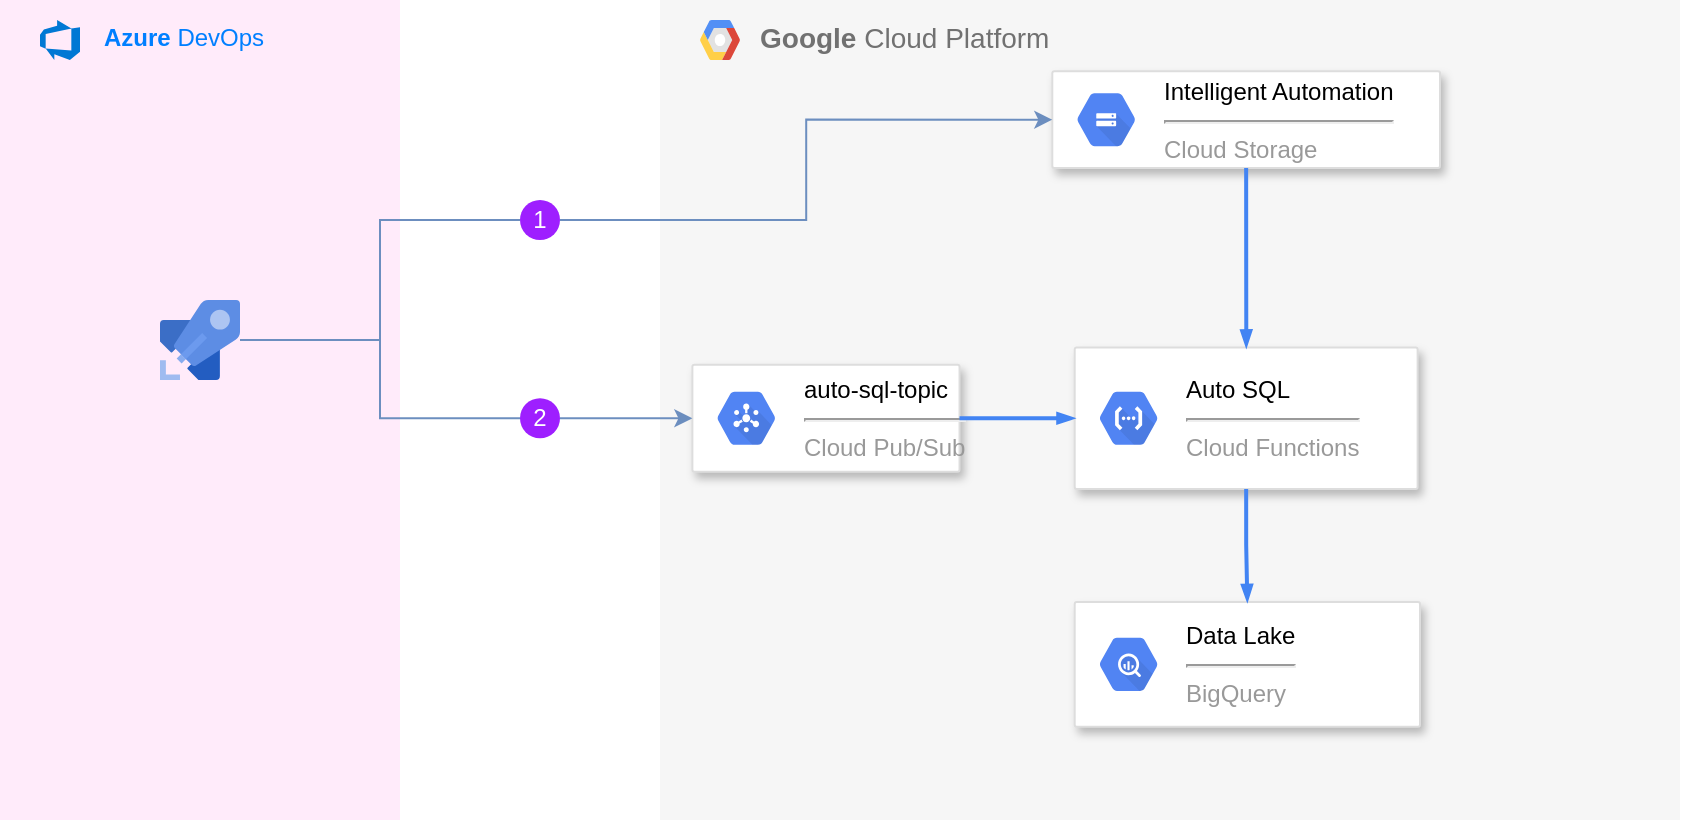 <mxfile version="15.5.1" type="github">
  <diagram id="f106602c-feb2-e66a-4537-3a34d633f6aa" name="Page-1">
    <mxGraphModel dx="1038" dy="613" grid="1" gridSize="10" guides="1" tooltips="1" connect="1" arrows="1" fold="1" page="1" pageScale="1" pageWidth="1169" pageHeight="827" background="none" math="0" shadow="0">
      <root>
        <mxCell id="0" />
        <mxCell id="1" parent="0" />
        <mxCell id="PlTXi9dPVwTUDiqTKwLx-1021" value="&lt;b&gt;Google &lt;/b&gt;Cloud Platform" style="fillColor=#F6F6F6;strokeColor=none;shadow=0;gradientColor=none;fontSize=14;align=left;spacing=10;fontColor=#717171;9E9E9E;verticalAlign=top;spacingTop=-4;fontStyle=0;spacingLeft=40;html=1;" vertex="1" parent="1">
          <mxGeometry x="460" y="60" width="510" height="410" as="geometry" />
        </mxCell>
        <mxCell id="PlTXi9dPVwTUDiqTKwLx-1022" value="" style="shape=mxgraph.gcp2.google_cloud_platform;fillColor=#F6F6F6;strokeColor=none;shadow=0;gradientColor=none;" vertex="1" parent="PlTXi9dPVwTUDiqTKwLx-1021">
          <mxGeometry width="20" height="20" relative="1" as="geometry">
            <mxPoint x="20" y="10" as="offset" />
          </mxGeometry>
        </mxCell>
        <mxCell id="PlTXi9dPVwTUDiqTKwLx-1023" value="" style="strokeColor=#dddddd;shadow=1;strokeWidth=1;rounded=1;absoluteArcSize=1;arcSize=2;" vertex="1" parent="PlTXi9dPVwTUDiqTKwLx-1021">
          <mxGeometry x="196.15" y="35.65" width="193.85" height="48.39" as="geometry" />
        </mxCell>
        <mxCell id="PlTXi9dPVwTUDiqTKwLx-1024" value="&lt;font color=&quot;#000000&quot;&gt;Intelligent Automation&lt;br&gt;&lt;/font&gt;&lt;hr&gt;Cloud Storage" style="sketch=0;dashed=0;connectable=0;html=1;fillColor=#5184F3;strokeColor=none;shape=mxgraph.gcp2.hexIcon;prIcon=cloud_storage;part=1;labelPosition=right;verticalLabelPosition=middle;align=left;verticalAlign=middle;spacingLeft=5;fontColor=#999999;fontSize=12;" vertex="1" parent="PlTXi9dPVwTUDiqTKwLx-1023">
          <mxGeometry y="0.5" width="44" height="39" relative="1" as="geometry">
            <mxPoint x="5" y="-19.5" as="offset" />
          </mxGeometry>
        </mxCell>
        <mxCell id="PlTXi9dPVwTUDiqTKwLx-1025" value="" style="strokeColor=#dddddd;shadow=1;strokeWidth=1;rounded=1;absoluteArcSize=1;arcSize=2;" vertex="1" parent="PlTXi9dPVwTUDiqTKwLx-1021">
          <mxGeometry x="207.35" y="173.8" width="171.46" height="70.65" as="geometry" />
        </mxCell>
        <mxCell id="PlTXi9dPVwTUDiqTKwLx-1026" value="&lt;font color=&quot;#000000&quot;&gt;Auto SQL&lt;br&gt;&lt;/font&gt;&lt;hr&gt;Cloud Functions" style="sketch=0;dashed=0;connectable=0;html=1;fillColor=#5184F3;strokeColor=none;shape=mxgraph.gcp2.hexIcon;prIcon=cloud_functions;part=1;labelPosition=right;verticalLabelPosition=middle;align=left;verticalAlign=middle;spacingLeft=5;fontColor=#999999;fontSize=12;" vertex="1" parent="PlTXi9dPVwTUDiqTKwLx-1025">
          <mxGeometry y="0.5" width="44" height="39" relative="1" as="geometry">
            <mxPoint x="5" y="-19.5" as="offset" />
          </mxGeometry>
        </mxCell>
        <mxCell id="PlTXi9dPVwTUDiqTKwLx-1027" value="" style="edgeStyle=orthogonalEdgeStyle;fontSize=12;html=1;endArrow=blockThin;endFill=1;rounded=0;strokeWidth=2;endSize=4;startSize=4;dashed=0;strokeColor=#4284F3;fontColor=#000000;exitX=0.5;exitY=1;exitDx=0;exitDy=0;" edge="1" parent="PlTXi9dPVwTUDiqTKwLx-1021" source="PlTXi9dPVwTUDiqTKwLx-1023" target="PlTXi9dPVwTUDiqTKwLx-1025">
          <mxGeometry width="100" relative="1" as="geometry">
            <mxPoint x="78.462" y="151.522" as="sourcePoint" />
            <mxPoint x="156.923" y="151.522" as="targetPoint" />
          </mxGeometry>
        </mxCell>
        <mxCell id="PlTXi9dPVwTUDiqTKwLx-1028" value="" style="strokeColor=#dddddd;shadow=1;strokeWidth=1;rounded=1;absoluteArcSize=1;arcSize=2;fontColor=#000000;" vertex="1" parent="PlTXi9dPVwTUDiqTKwLx-1021">
          <mxGeometry x="207.35" y="301" width="172.65" height="62.39" as="geometry" />
        </mxCell>
        <mxCell id="PlTXi9dPVwTUDiqTKwLx-1029" value="&lt;font color=&quot;#000000&quot;&gt;Data Lake&lt;br&gt;&lt;/font&gt;&lt;hr&gt;BigQuery" style="sketch=0;dashed=0;connectable=0;html=1;fillColor=#5184F3;strokeColor=none;shape=mxgraph.gcp2.hexIcon;prIcon=bigquery;part=1;labelPosition=right;verticalLabelPosition=middle;align=left;verticalAlign=middle;spacingLeft=5;fontColor=#999999;fontSize=12;" vertex="1" parent="PlTXi9dPVwTUDiqTKwLx-1028">
          <mxGeometry y="0.5" width="44" height="39" relative="1" as="geometry">
            <mxPoint x="5" y="-19.5" as="offset" />
          </mxGeometry>
        </mxCell>
        <mxCell id="PlTXi9dPVwTUDiqTKwLx-1030" value="" style="edgeStyle=orthogonalEdgeStyle;fontSize=12;html=1;endArrow=blockThin;endFill=1;rounded=0;strokeWidth=2;endSize=4;startSize=4;dashed=0;strokeColor=#4284F3;fontColor=#000000;exitX=0.5;exitY=1;exitDx=0;exitDy=0;entryX=0.5;entryY=0;entryDx=0;entryDy=0;" edge="1" parent="PlTXi9dPVwTUDiqTKwLx-1021" source="PlTXi9dPVwTUDiqTKwLx-1025" target="PlTXi9dPVwTUDiqTKwLx-1028">
          <mxGeometry width="100" relative="1" as="geometry">
            <mxPoint x="78.462" y="231.739" as="sourcePoint" />
            <mxPoint x="156.923" y="231.739" as="targetPoint" />
          </mxGeometry>
        </mxCell>
        <mxCell id="PlTXi9dPVwTUDiqTKwLx-1031" value="" style="strokeColor=#dddddd;shadow=1;strokeWidth=1;rounded=1;absoluteArcSize=1;arcSize=2;fontColor=#000000;" vertex="1" parent="PlTXi9dPVwTUDiqTKwLx-1021">
          <mxGeometry x="16.19" y="182.384" width="133.571" height="53.482" as="geometry" />
        </mxCell>
        <mxCell id="PlTXi9dPVwTUDiqTKwLx-1032" value="&lt;font color=&quot;#000000&quot;&gt;auto-sql-topic&lt;br&gt;&lt;/font&gt;&lt;hr&gt;Cloud Pub/Sub" style="sketch=0;dashed=0;connectable=0;html=1;fillColor=#5184F3;strokeColor=none;shape=mxgraph.gcp2.hexIcon;prIcon=cloud_pubsub;part=1;labelPosition=right;verticalLabelPosition=middle;align=left;verticalAlign=middle;spacingLeft=5;fontColor=#999999;fontSize=12;" vertex="1" parent="PlTXi9dPVwTUDiqTKwLx-1031">
          <mxGeometry y="0.5" width="44" height="39" relative="1" as="geometry">
            <mxPoint x="5" y="-19.5" as="offset" />
          </mxGeometry>
        </mxCell>
        <mxCell id="PlTXi9dPVwTUDiqTKwLx-1033" value="" style="edgeStyle=orthogonalEdgeStyle;fontSize=12;html=1;endArrow=blockThin;endFill=1;rounded=0;strokeWidth=2;endSize=4;startSize=4;dashed=0;strokeColor=#4284F3;fontColor=#000000;exitX=1;exitY=0.5;exitDx=0;exitDy=0;" edge="1" parent="PlTXi9dPVwTUDiqTKwLx-1021" source="PlTXi9dPVwTUDiqTKwLx-1031" target="PlTXi9dPVwTUDiqTKwLx-1025">
          <mxGeometry width="100" relative="1" as="geometry">
            <mxPoint x="109.286" y="222.826" as="sourcePoint" />
            <mxPoint x="182.143" y="222.826" as="targetPoint" />
          </mxGeometry>
        </mxCell>
        <mxCell id="PlTXi9dPVwTUDiqTKwLx-1060" value="" style="whiteSpace=wrap;html=1;fillColor=#FFEBFA;strokeColor=none;" vertex="1" parent="1">
          <mxGeometry x="130" y="60" width="200" height="410" as="geometry" />
        </mxCell>
        <mxCell id="PlTXi9dPVwTUDiqTKwLx-1062" value="" style="sketch=0;aspect=fixed;html=1;points=[];align=center;image;fontSize=12;image=img/lib/mscae/Azure_DevOps.svg;fontColor=#000000;fillColor=#FFEBFA;" vertex="1" parent="1">
          <mxGeometry x="150" y="70" width="20" height="20" as="geometry" />
        </mxCell>
        <mxCell id="PlTXi9dPVwTUDiqTKwLx-1063" value="&lt;font face=&quot;helvetica&quot; style=&quot;font-size: 12px&quot; color=&quot;#007fff&quot;&gt;&lt;b&gt;Azure &lt;/b&gt;DevOps&lt;/font&gt;" style="text;whiteSpace=wrap;html=1;fontColor=#000000;" vertex="1" parent="1">
          <mxGeometry x="180" y="65" width="140" height="30" as="geometry" />
        </mxCell>
        <mxCell id="PlTXi9dPVwTUDiqTKwLx-1066" style="edgeStyle=orthogonalEdgeStyle;rounded=0;orthogonalLoop=1;jettySize=auto;html=1;entryX=0;entryY=0.5;entryDx=0;entryDy=0;fontSize=12;fontColor=#007FFF;fillColor=#dae8fc;strokeColor=#6c8ebf;startArrow=none;" edge="1" parent="1" source="PlTXi9dPVwTUDiqTKwLx-1068" target="PlTXi9dPVwTUDiqTKwLx-1023">
          <mxGeometry relative="1" as="geometry" />
        </mxCell>
        <mxCell id="PlTXi9dPVwTUDiqTKwLx-1070" style="edgeStyle=orthogonalEdgeStyle;rounded=0;orthogonalLoop=1;jettySize=auto;html=1;entryX=0;entryY=0.5;entryDx=0;entryDy=0;fontSize=12;fontColor=#FFFFFF;fillColor=#dae8fc;strokeColor=#6c8ebf;startArrow=none;" edge="1" parent="1" source="PlTXi9dPVwTUDiqTKwLx-1071" target="PlTXi9dPVwTUDiqTKwLx-1031">
          <mxGeometry relative="1" as="geometry" />
        </mxCell>
        <mxCell id="PlTXi9dPVwTUDiqTKwLx-1064" value="" style="sketch=0;aspect=fixed;html=1;points=[];align=center;image;fontSize=12;image=img/lib/mscae/Azure_Pipelines.svg;fontColor=#007FFF;fillColor=#FFEBFA;" vertex="1" parent="1">
          <mxGeometry x="210" y="210" width="40" height="40" as="geometry" />
        </mxCell>
        <mxCell id="PlTXi9dPVwTUDiqTKwLx-1068" value="&lt;font color=&quot;#ffffff&quot;&gt;1&lt;/font&gt;" style="ellipse;whiteSpace=wrap;html=1;fontSize=12;fontColor=#007FFF;fillColor=#9E1FFF;strokeColor=none;" vertex="1" parent="1">
          <mxGeometry x="390" y="160" width="20" height="20" as="geometry" />
        </mxCell>
        <mxCell id="PlTXi9dPVwTUDiqTKwLx-1069" value="" style="edgeStyle=orthogonalEdgeStyle;rounded=0;orthogonalLoop=1;jettySize=auto;html=1;entryX=0;entryY=0.5;entryDx=0;entryDy=0;fontSize=12;fontColor=#007FFF;fillColor=#dae8fc;strokeColor=#6c8ebf;endArrow=none;" edge="1" parent="1" source="PlTXi9dPVwTUDiqTKwLx-1064" target="PlTXi9dPVwTUDiqTKwLx-1068">
          <mxGeometry relative="1" as="geometry">
            <mxPoint x="245" y="170" as="sourcePoint" />
            <mxPoint x="656.15" y="119.845" as="targetPoint" />
          </mxGeometry>
        </mxCell>
        <mxCell id="PlTXi9dPVwTUDiqTKwLx-1071" value="&lt;font color=&quot;#ffffff&quot;&gt;2&lt;/font&gt;" style="ellipse;whiteSpace=wrap;html=1;fontSize=12;fontColor=#007FFF;fillColor=#9E1FFF;strokeColor=none;" vertex="1" parent="1">
          <mxGeometry x="390" y="259.12" width="20" height="20" as="geometry" />
        </mxCell>
        <mxCell id="PlTXi9dPVwTUDiqTKwLx-1072" value="" style="edgeStyle=orthogonalEdgeStyle;rounded=0;orthogonalLoop=1;jettySize=auto;html=1;entryX=0;entryY=0.5;entryDx=0;entryDy=0;fontSize=12;fontColor=#FFFFFF;fillColor=#dae8fc;strokeColor=#6c8ebf;endArrow=none;" edge="1" parent="1" source="PlTXi9dPVwTUDiqTKwLx-1064" target="PlTXi9dPVwTUDiqTKwLx-1071">
          <mxGeometry relative="1" as="geometry">
            <mxPoint x="250" y="230" as="sourcePoint" />
            <mxPoint x="476.19" y="269.125" as="targetPoint" />
          </mxGeometry>
        </mxCell>
      </root>
    </mxGraphModel>
  </diagram>
</mxfile>
